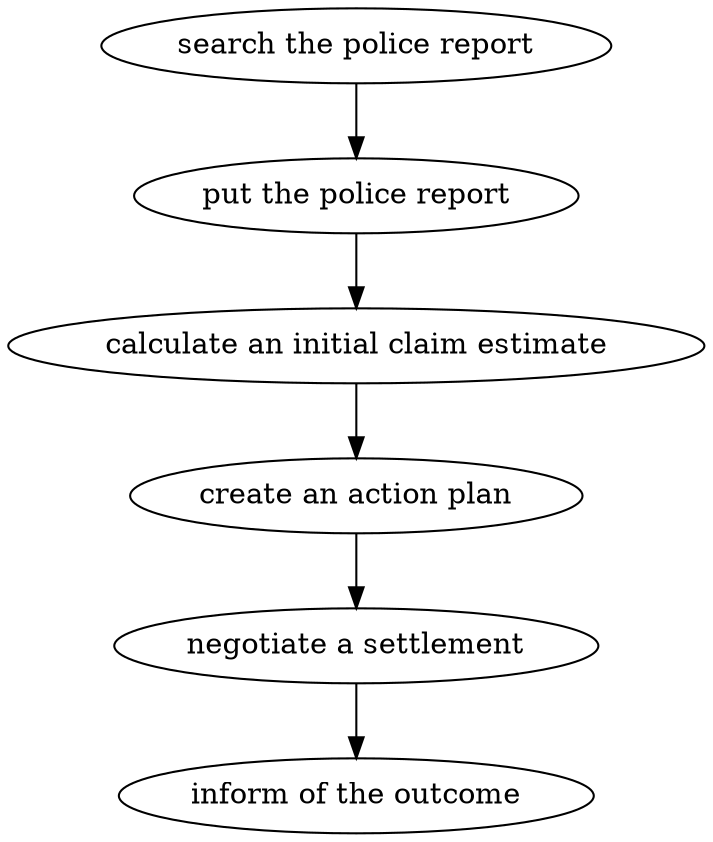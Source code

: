 strict digraph "doc-3.7" {
	graph [name="doc-3.7"];
	"search the police report"	[attrs="{'type': 'Activity', 'label': 'search the police report'}"];
	"put the police report"	[attrs="{'type': 'Activity', 'label': 'put the police report'}"];
	"search the police report" -> "put the police report"	[attrs="{'type': 'flow', 'label': 'flow'}"];
	"calculate an initial claim estimate"	[attrs="{'type': 'Activity', 'label': 'calculate an initial claim estimate'}"];
	"put the police report" -> "calculate an initial claim estimate"	[attrs="{'type': 'flow', 'label': 'flow'}"];
	"create an action plan"	[attrs="{'type': 'Activity', 'label': 'create an action plan'}"];
	"calculate an initial claim estimate" -> "create an action plan"	[attrs="{'type': 'flow', 'label': 'flow'}"];
	"negotiate a settlement"	[attrs="{'type': 'Activity', 'label': 'negotiate a settlement'}"];
	"create an action plan" -> "negotiate a settlement"	[attrs="{'type': 'flow', 'label': 'flow'}"];
	"inform of the outcome"	[attrs="{'type': 'Activity', 'label': 'inform of the outcome'}"];
	"negotiate a settlement" -> "inform of the outcome"	[attrs="{'type': 'flow', 'label': 'flow'}"];
}
